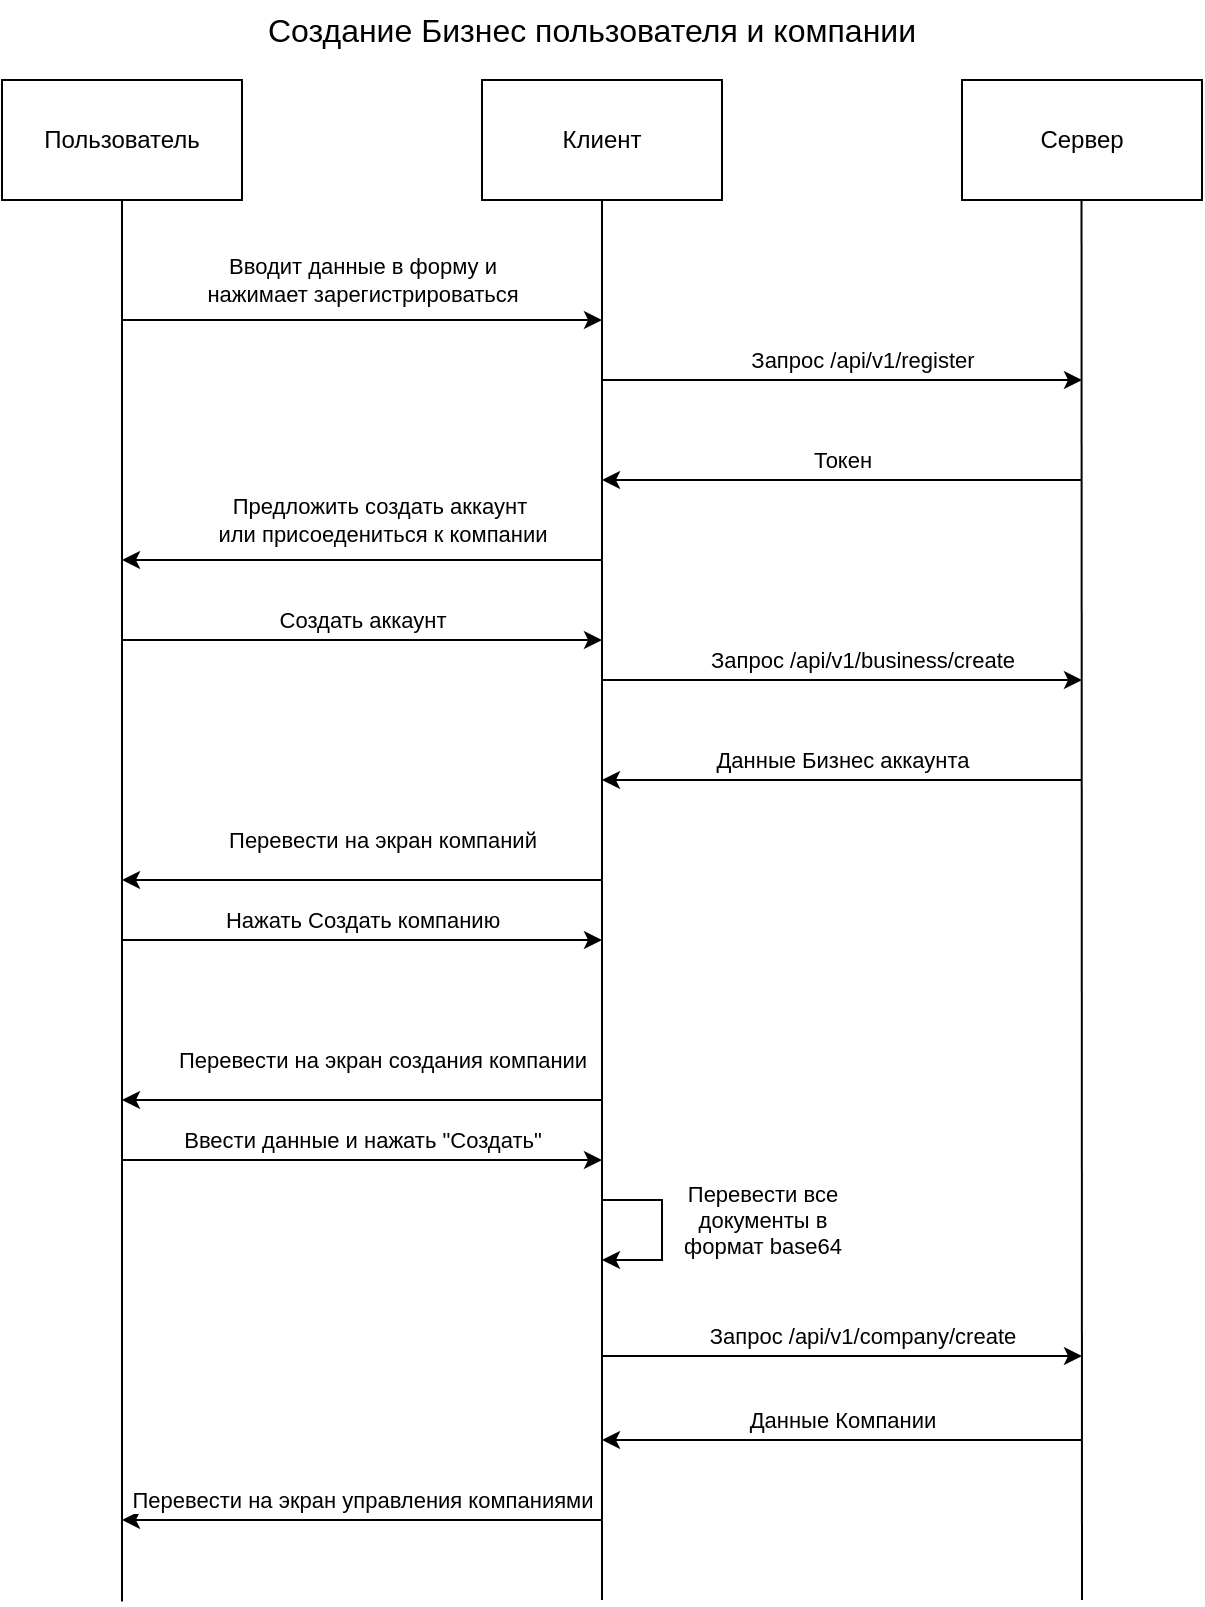 <mxfile version="17.2.2" type="github">
  <diagram id="tY-DIb0fmQqw3hfgavSb" name="Page-1">
    <mxGraphModel dx="2031" dy="1089" grid="1" gridSize="10" guides="1" tooltips="1" connect="1" arrows="1" fold="1" page="1" pageScale="1" pageWidth="1169" pageHeight="827" math="0" shadow="0">
      <root>
        <mxCell id="0" />
        <mxCell id="1" parent="0" />
        <mxCell id="YT6vN2Zh8WIFMCpxr7r4-1" value="Пользователь" style="rounded=0;whiteSpace=wrap;html=1;" vertex="1" parent="1">
          <mxGeometry x="40" y="40" width="120" height="60" as="geometry" />
        </mxCell>
        <mxCell id="YT6vN2Zh8WIFMCpxr7r4-2" value="Клиент" style="rounded=0;whiteSpace=wrap;html=1;" vertex="1" parent="1">
          <mxGeometry x="280" y="40" width="120" height="60" as="geometry" />
        </mxCell>
        <mxCell id="YT6vN2Zh8WIFMCpxr7r4-3" value="Сервер" style="rounded=0;whiteSpace=wrap;html=1;" vertex="1" parent="1">
          <mxGeometry x="520" y="40" width="120" height="60" as="geometry" />
        </mxCell>
        <mxCell id="YT6vN2Zh8WIFMCpxr7r4-4" value="" style="endArrow=none;html=1;rounded=0;entryX=0.5;entryY=1;entryDx=0;entryDy=0;" edge="1" parent="1" target="YT6vN2Zh8WIFMCpxr7r4-2">
          <mxGeometry width="50" height="50" relative="1" as="geometry">
            <mxPoint x="340" y="800" as="sourcePoint" />
            <mxPoint x="610" y="170" as="targetPoint" />
          </mxGeometry>
        </mxCell>
        <mxCell id="YT6vN2Zh8WIFMCpxr7r4-5" value="" style="endArrow=none;html=1;rounded=0;entryX=0.5;entryY=1;entryDx=0;entryDy=0;" edge="1" parent="1">
          <mxGeometry width="50" height="50" relative="1" as="geometry">
            <mxPoint x="580" y="800" as="sourcePoint" />
            <mxPoint x="579.76" y="100" as="targetPoint" />
          </mxGeometry>
        </mxCell>
        <mxCell id="YT6vN2Zh8WIFMCpxr7r4-7" value="" style="endArrow=none;html=1;rounded=0;entryX=0.5;entryY=1;entryDx=0;entryDy=0;" edge="1" parent="1" target="YT6vN2Zh8WIFMCpxr7r4-1">
          <mxGeometry width="50" height="50" relative="1" as="geometry">
            <mxPoint x="100" y="800.69" as="sourcePoint" />
            <mxPoint x="70" y="340" as="targetPoint" />
          </mxGeometry>
        </mxCell>
        <mxCell id="YT6vN2Zh8WIFMCpxr7r4-8" value="" style="endArrow=classic;html=1;rounded=0;" edge="1" parent="1">
          <mxGeometry width="50" height="50" relative="1" as="geometry">
            <mxPoint x="100" y="160" as="sourcePoint" />
            <mxPoint x="340" y="160" as="targetPoint" />
          </mxGeometry>
        </mxCell>
        <mxCell id="YT6vN2Zh8WIFMCpxr7r4-9" value="Вводит данные в форму и &lt;br&gt;нажимает зарегистрироваться" style="edgeLabel;html=1;align=center;verticalAlign=middle;resizable=0;points=[];" vertex="1" connectable="0" parent="YT6vN2Zh8WIFMCpxr7r4-8">
          <mxGeometry x="-0.333" y="1" relative="1" as="geometry">
            <mxPoint x="40" y="-19" as="offset" />
          </mxGeometry>
        </mxCell>
        <mxCell id="YT6vN2Zh8WIFMCpxr7r4-10" value="" style="endArrow=classic;html=1;rounded=0;" edge="1" parent="1">
          <mxGeometry width="50" height="50" relative="1" as="geometry">
            <mxPoint x="340" y="190" as="sourcePoint" />
            <mxPoint x="580" y="190" as="targetPoint" />
          </mxGeometry>
        </mxCell>
        <mxCell id="YT6vN2Zh8WIFMCpxr7r4-11" value="Запрос /api/v1/register" style="edgeLabel;html=1;align=center;verticalAlign=middle;resizable=0;points=[];" vertex="1" connectable="0" parent="YT6vN2Zh8WIFMCpxr7r4-10">
          <mxGeometry x="0.192" y="4" relative="1" as="geometry">
            <mxPoint x="-13" y="-6" as="offset" />
          </mxGeometry>
        </mxCell>
        <mxCell id="YT6vN2Zh8WIFMCpxr7r4-12" value="" style="endArrow=classic;html=1;rounded=0;" edge="1" parent="1">
          <mxGeometry width="50" height="50" relative="1" as="geometry">
            <mxPoint x="580" y="240" as="sourcePoint" />
            <mxPoint x="340" y="240" as="targetPoint" />
          </mxGeometry>
        </mxCell>
        <mxCell id="YT6vN2Zh8WIFMCpxr7r4-13" value="Токен" style="edgeLabel;html=1;align=center;verticalAlign=middle;resizable=0;points=[];" vertex="1" connectable="0" parent="YT6vN2Zh8WIFMCpxr7r4-12">
          <mxGeometry x="0.175" y="-3" relative="1" as="geometry">
            <mxPoint x="21" y="-7" as="offset" />
          </mxGeometry>
        </mxCell>
        <mxCell id="YT6vN2Zh8WIFMCpxr7r4-14" value="" style="endArrow=classic;html=1;rounded=0;" edge="1" parent="1">
          <mxGeometry width="50" height="50" relative="1" as="geometry">
            <mxPoint x="340" y="280" as="sourcePoint" />
            <mxPoint x="100" y="280" as="targetPoint" />
          </mxGeometry>
        </mxCell>
        <mxCell id="YT6vN2Zh8WIFMCpxr7r4-15" value="Предложить создать аккаунт&amp;nbsp;&lt;br&gt;или присоедениться к компании" style="edgeLabel;html=1;align=center;verticalAlign=middle;resizable=0;points=[];" vertex="1" connectable="0" parent="YT6vN2Zh8WIFMCpxr7r4-14">
          <mxGeometry x="0.531" relative="1" as="geometry">
            <mxPoint x="73" y="-20" as="offset" />
          </mxGeometry>
        </mxCell>
        <mxCell id="YT6vN2Zh8WIFMCpxr7r4-16" value="" style="endArrow=classic;html=1;rounded=0;" edge="1" parent="1">
          <mxGeometry width="50" height="50" relative="1" as="geometry">
            <mxPoint x="100" y="320" as="sourcePoint" />
            <mxPoint x="340" y="320" as="targetPoint" />
          </mxGeometry>
        </mxCell>
        <mxCell id="YT6vN2Zh8WIFMCpxr7r4-17" value="Создать аккаунт" style="edgeLabel;html=1;align=center;verticalAlign=middle;resizable=0;points=[];" vertex="1" connectable="0" parent="YT6vN2Zh8WIFMCpxr7r4-16">
          <mxGeometry x="0.492" y="-1" relative="1" as="geometry">
            <mxPoint x="-59" y="-11" as="offset" />
          </mxGeometry>
        </mxCell>
        <mxCell id="YT6vN2Zh8WIFMCpxr7r4-20" value="" style="endArrow=classic;html=1;rounded=0;" edge="1" parent="1">
          <mxGeometry width="50" height="50" relative="1" as="geometry">
            <mxPoint x="100" y="470.0" as="sourcePoint" />
            <mxPoint x="340" y="470.0" as="targetPoint" />
          </mxGeometry>
        </mxCell>
        <mxCell id="YT6vN2Zh8WIFMCpxr7r4-21" value="Нажать Создать компанию" style="edgeLabel;html=1;align=center;verticalAlign=middle;resizable=0;points=[];" vertex="1" connectable="0" parent="YT6vN2Zh8WIFMCpxr7r4-20">
          <mxGeometry x="0.492" y="-1" relative="1" as="geometry">
            <mxPoint x="-59" y="-11" as="offset" />
          </mxGeometry>
        </mxCell>
        <mxCell id="YT6vN2Zh8WIFMCpxr7r4-22" value="" style="endArrow=classic;html=1;rounded=0;" edge="1" parent="1">
          <mxGeometry width="50" height="50" relative="1" as="geometry">
            <mxPoint x="340" y="340" as="sourcePoint" />
            <mxPoint x="580" y="340" as="targetPoint" />
          </mxGeometry>
        </mxCell>
        <mxCell id="YT6vN2Zh8WIFMCpxr7r4-23" value="Запрос /api/v1/business/create" style="edgeLabel;html=1;align=center;verticalAlign=middle;resizable=0;points=[];" vertex="1" connectable="0" parent="YT6vN2Zh8WIFMCpxr7r4-22">
          <mxGeometry x="0.192" y="4" relative="1" as="geometry">
            <mxPoint x="-13" y="-6" as="offset" />
          </mxGeometry>
        </mxCell>
        <mxCell id="YT6vN2Zh8WIFMCpxr7r4-24" value="" style="endArrow=classic;html=1;rounded=0;" edge="1" parent="1">
          <mxGeometry width="50" height="50" relative="1" as="geometry">
            <mxPoint x="580" y="390" as="sourcePoint" />
            <mxPoint x="340" y="390" as="targetPoint" />
          </mxGeometry>
        </mxCell>
        <mxCell id="YT6vN2Zh8WIFMCpxr7r4-25" value="Данные Бизнес аккаунта" style="edgeLabel;html=1;align=center;verticalAlign=middle;resizable=0;points=[];" vertex="1" connectable="0" parent="YT6vN2Zh8WIFMCpxr7r4-24">
          <mxGeometry x="0.175" y="-3" relative="1" as="geometry">
            <mxPoint x="21" y="-7" as="offset" />
          </mxGeometry>
        </mxCell>
        <mxCell id="YT6vN2Zh8WIFMCpxr7r4-26" value="" style="endArrow=classic;html=1;rounded=0;" edge="1" parent="1">
          <mxGeometry width="50" height="50" relative="1" as="geometry">
            <mxPoint x="340" y="440" as="sourcePoint" />
            <mxPoint x="100" y="440" as="targetPoint" />
          </mxGeometry>
        </mxCell>
        <mxCell id="YT6vN2Zh8WIFMCpxr7r4-27" value="Перевести на экран компаний" style="edgeLabel;html=1;align=center;verticalAlign=middle;resizable=0;points=[];" vertex="1" connectable="0" parent="YT6vN2Zh8WIFMCpxr7r4-26">
          <mxGeometry x="0.531" relative="1" as="geometry">
            <mxPoint x="73" y="-20" as="offset" />
          </mxGeometry>
        </mxCell>
        <mxCell id="YT6vN2Zh8WIFMCpxr7r4-28" value="" style="endArrow=classic;html=1;rounded=0;" edge="1" parent="1">
          <mxGeometry width="50" height="50" relative="1" as="geometry">
            <mxPoint x="100" y="580.0" as="sourcePoint" />
            <mxPoint x="340" y="580.0" as="targetPoint" />
          </mxGeometry>
        </mxCell>
        <mxCell id="YT6vN2Zh8WIFMCpxr7r4-29" value="Ввести данные и нажать &quot;Создать&quot;" style="edgeLabel;html=1;align=center;verticalAlign=middle;resizable=0;points=[];" vertex="1" connectable="0" parent="YT6vN2Zh8WIFMCpxr7r4-28">
          <mxGeometry x="0.492" y="-1" relative="1" as="geometry">
            <mxPoint x="-59" y="-11" as="offset" />
          </mxGeometry>
        </mxCell>
        <mxCell id="YT6vN2Zh8WIFMCpxr7r4-30" value="" style="endArrow=classic;html=1;rounded=0;" edge="1" parent="1">
          <mxGeometry width="50" height="50" relative="1" as="geometry">
            <mxPoint x="340" y="550.0" as="sourcePoint" />
            <mxPoint x="100" y="550.0" as="targetPoint" />
          </mxGeometry>
        </mxCell>
        <mxCell id="YT6vN2Zh8WIFMCpxr7r4-31" value="Перевести на экран создания компании" style="edgeLabel;html=1;align=center;verticalAlign=middle;resizable=0;points=[];" vertex="1" connectable="0" parent="YT6vN2Zh8WIFMCpxr7r4-30">
          <mxGeometry x="0.531" relative="1" as="geometry">
            <mxPoint x="73" y="-20" as="offset" />
          </mxGeometry>
        </mxCell>
        <mxCell id="YT6vN2Zh8WIFMCpxr7r4-32" value="" style="endArrow=classic;html=1;rounded=0;" edge="1" parent="1">
          <mxGeometry width="50" height="50" relative="1" as="geometry">
            <mxPoint x="340" y="600" as="sourcePoint" />
            <mxPoint x="340" y="630" as="targetPoint" />
            <Array as="points">
              <mxPoint x="370" y="600" />
              <mxPoint x="370" y="630" />
            </Array>
          </mxGeometry>
        </mxCell>
        <mxCell id="YT6vN2Zh8WIFMCpxr7r4-33" value="Перевести все &lt;br&gt;документы в &lt;br&gt;формат base64" style="edgeLabel;html=1;align=center;verticalAlign=middle;resizable=0;points=[];" vertex="1" connectable="0" parent="YT6vN2Zh8WIFMCpxr7r4-32">
          <mxGeometry x="-0.175" y="-2" relative="1" as="geometry">
            <mxPoint x="52" y="3" as="offset" />
          </mxGeometry>
        </mxCell>
        <mxCell id="YT6vN2Zh8WIFMCpxr7r4-34" value="" style="endArrow=classic;html=1;rounded=0;" edge="1" parent="1">
          <mxGeometry width="50" height="50" relative="1" as="geometry">
            <mxPoint x="340" y="678.0" as="sourcePoint" />
            <mxPoint x="580" y="678.0" as="targetPoint" />
          </mxGeometry>
        </mxCell>
        <mxCell id="YT6vN2Zh8WIFMCpxr7r4-35" value="Запрос /api/v1/company/create" style="edgeLabel;html=1;align=center;verticalAlign=middle;resizable=0;points=[];" vertex="1" connectable="0" parent="YT6vN2Zh8WIFMCpxr7r4-34">
          <mxGeometry x="0.192" y="4" relative="1" as="geometry">
            <mxPoint x="-13" y="-6" as="offset" />
          </mxGeometry>
        </mxCell>
        <mxCell id="YT6vN2Zh8WIFMCpxr7r4-36" value="" style="endArrow=classic;html=1;rounded=0;" edge="1" parent="1">
          <mxGeometry width="50" height="50" relative="1" as="geometry">
            <mxPoint x="580" y="720.0" as="sourcePoint" />
            <mxPoint x="340" y="720.0" as="targetPoint" />
          </mxGeometry>
        </mxCell>
        <mxCell id="YT6vN2Zh8WIFMCpxr7r4-37" value="Данные Компании" style="edgeLabel;html=1;align=center;verticalAlign=middle;resizable=0;points=[];" vertex="1" connectable="0" parent="YT6vN2Zh8WIFMCpxr7r4-36">
          <mxGeometry x="0.175" y="-3" relative="1" as="geometry">
            <mxPoint x="21" y="-7" as="offset" />
          </mxGeometry>
        </mxCell>
        <mxCell id="YT6vN2Zh8WIFMCpxr7r4-38" value="" style="endArrow=classic;html=1;rounded=0;" edge="1" parent="1">
          <mxGeometry width="50" height="50" relative="1" as="geometry">
            <mxPoint x="340" y="760" as="sourcePoint" />
            <mxPoint x="100" y="760" as="targetPoint" />
          </mxGeometry>
        </mxCell>
        <mxCell id="YT6vN2Zh8WIFMCpxr7r4-39" value="Перевести на экран управления компаниями" style="edgeLabel;html=1;align=center;verticalAlign=middle;resizable=0;points=[];" vertex="1" connectable="0" parent="YT6vN2Zh8WIFMCpxr7r4-38">
          <mxGeometry x="0.531" relative="1" as="geometry">
            <mxPoint x="63" y="-10" as="offset" />
          </mxGeometry>
        </mxCell>
        <mxCell id="YT6vN2Zh8WIFMCpxr7r4-40" value="&lt;font style=&quot;font-size: 16px&quot;&gt;Создание Бизнес пользователя и компании&lt;/font&gt;" style="text;html=1;strokeColor=none;fillColor=none;align=center;verticalAlign=middle;whiteSpace=wrap;rounded=0;" vertex="1" parent="1">
          <mxGeometry x="170" width="330" height="30" as="geometry" />
        </mxCell>
      </root>
    </mxGraphModel>
  </diagram>
</mxfile>
